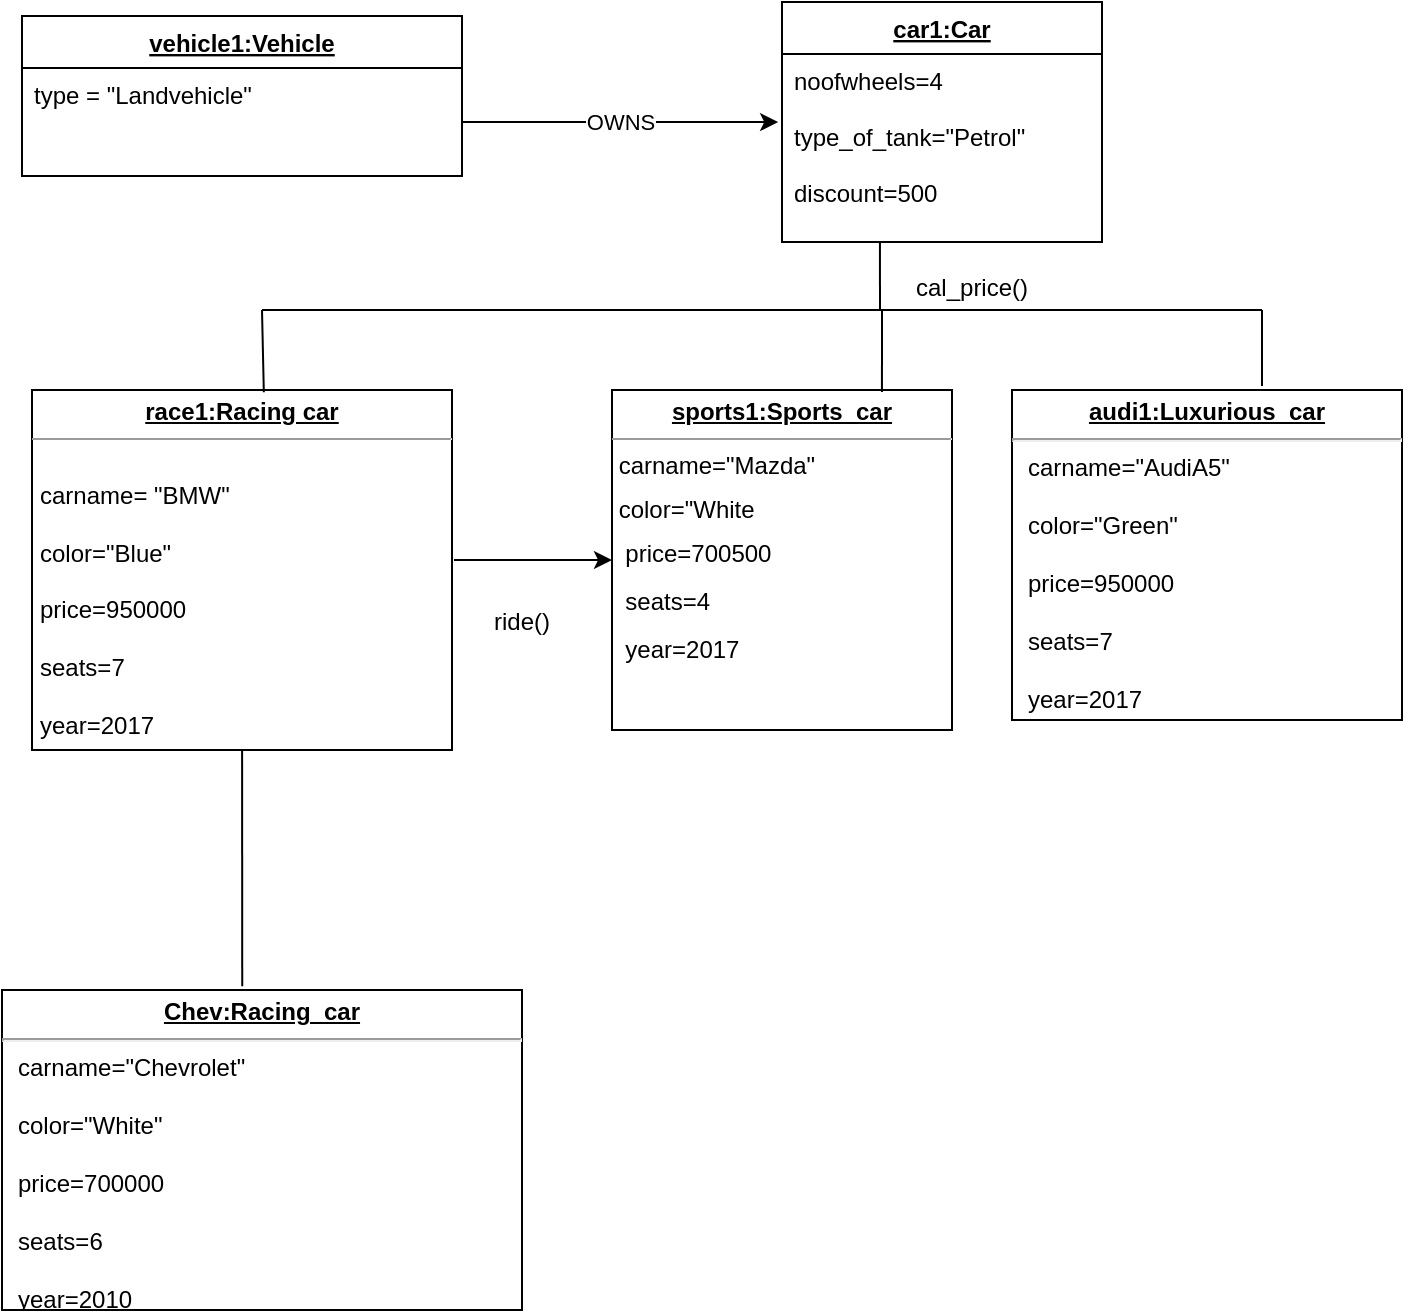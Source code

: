 <mxfile version="11.2.8" type="device" pages="1"><diagram id="rvOAH4AUywJDOWxvo30D" name="Page-1"><mxGraphModel dx="868" dy="433" grid="1" gridSize="10" guides="1" tooltips="1" connect="1" arrows="1" fold="1" page="1" pageScale="1" pageWidth="850" pageHeight="1100" math="0" shadow="0"><root><mxCell id="0"/><mxCell id="1" parent="0"/><mxCell id="qtaNhTA5YbpS6iivJZzl-2" value="vehicle1:Vehicle" style="swimlane;fontStyle=5;align=center;verticalAlign=top;childLayout=stackLayout;horizontal=1;startSize=26;horizontalStack=0;resizeParent=1;resizeParentMax=0;resizeLast=0;collapsible=1;marginBottom=0;" vertex="1" parent="1"><mxGeometry x="70" y="63" width="220" height="80" as="geometry"/></mxCell><mxCell id="qtaNhTA5YbpS6iivJZzl-3" value="type = &quot;Landvehicle&quot;" style="text;strokeColor=none;fillColor=none;align=left;verticalAlign=top;spacingLeft=4;spacingRight=4;overflow=hidden;rotatable=0;points=[[0,0.5],[1,0.5]];portConstraint=eastwest;" vertex="1" parent="qtaNhTA5YbpS6iivJZzl-2"><mxGeometry y="26" width="220" height="54" as="geometry"/></mxCell><mxCell id="qtaNhTA5YbpS6iivJZzl-6" value="car1:Car" style="swimlane;fontStyle=5;align=center;verticalAlign=top;childLayout=stackLayout;horizontal=1;startSize=26;horizontalStack=0;resizeParent=1;resizeParentMax=0;resizeLast=0;collapsible=1;marginBottom=0;" vertex="1" parent="1"><mxGeometry x="450" y="56" width="160" height="120" as="geometry"/></mxCell><mxCell id="qtaNhTA5YbpS6iivJZzl-7" value="noofwheels=4&#10;&#10;type_of_tank=&quot;Petrol&quot;&#10;&#10;discount=500&#10;" style="text;strokeColor=none;fillColor=none;align=left;verticalAlign=top;spacingLeft=4;spacingRight=4;overflow=hidden;rotatable=0;points=[[0,0.5],[1,0.5]];portConstraint=eastwest;" vertex="1" parent="qtaNhTA5YbpS6iivJZzl-6"><mxGeometry y="26" width="160" height="94" as="geometry"/></mxCell><mxCell id="qtaNhTA5YbpS6iivJZzl-10" value="&lt;p style=&quot;margin: 0px ; margin-top: 4px ; text-align: center&quot;&gt;&lt;b&gt;&lt;u&gt;race1:Racing car&lt;/u&gt;&lt;/b&gt;&lt;/p&gt;&lt;hr size=&quot;1&quot;&gt;&lt;p style=&quot;margin: 0px ; margin-left: 4px&quot;&gt;&lt;br&gt;&lt;/p&gt;&lt;p style=&quot;margin: 0px ; margin-left: 4px&quot;&gt;carname= &quot;BMW&quot;&lt;/p&gt;&lt;p style=&quot;margin: 0px ; margin-left: 4px&quot;&gt;&lt;br&gt;&lt;/p&gt;&lt;p style=&quot;margin: 0px ; margin-left: 4px&quot;&gt;color=&quot;Blue&quot;&lt;/p&gt;&lt;p style=&quot;margin: 0px ; margin-left: 4px&quot;&gt;&lt;br&gt;&lt;/p&gt;&lt;p style=&quot;margin: 0px ; margin-left: 4px&quot;&gt;price=950000&lt;/p&gt;&lt;p style=&quot;margin: 0px ; margin-left: 4px&quot;&gt;&lt;br&gt;&lt;/p&gt;&lt;p style=&quot;margin: 0px ; margin-left: 4px&quot;&gt;seats=7&lt;/p&gt;&lt;p style=&quot;margin: 0px ; margin-left: 4px&quot;&gt;&lt;br&gt;&lt;/p&gt;&lt;p style=&quot;margin: 0px ; margin-left: 4px&quot;&gt;year=2017&lt;/p&gt;&lt;p style=&quot;margin: 0px ; margin-left: 4px&quot;&gt;&lt;br&gt;&lt;/p&gt;" style="verticalAlign=top;align=left;overflow=fill;fontSize=12;fontFamily=Helvetica;html=1;" vertex="1" parent="1"><mxGeometry x="75" y="250" width="210" height="180" as="geometry"/></mxCell><mxCell id="qtaNhTA5YbpS6iivJZzl-11" value="&lt;p style=&quot;margin: 0px ; margin-top: 4px ; text-align: center&quot;&gt;&lt;b&gt;&lt;u&gt;sports1:Sports_car&lt;/u&gt;&lt;/b&gt;&lt;/p&gt;&lt;hr size=&quot;1&quot;&gt;&lt;div style=&quot;height: 2px&quot;&gt;&amp;nbsp;carname=&quot;Mazda&quot;&lt;/div&gt;&lt;div style=&quot;height: 2px&quot;&gt;&amp;nbsp;&lt;/div&gt;&lt;div style=&quot;height: 2px&quot;&gt;&amp;nbsp;&amp;nbsp;&lt;/div&gt;&lt;div style=&quot;height: 2px&quot;&gt;&lt;br&gt;&lt;/div&gt;&lt;div style=&quot;height: 2px&quot;&gt;&lt;br&gt;&lt;/div&gt;&lt;div style=&quot;height: 2px&quot;&gt;&lt;br&gt;&lt;/div&gt;&lt;div style=&quot;height: 2px&quot;&gt;&lt;br&gt;&lt;/div&gt;&lt;div style=&quot;height: 2px&quot;&gt;&lt;br&gt;&lt;/div&gt;&lt;div style=&quot;height: 2px&quot;&gt;&lt;br&gt;&lt;/div&gt;&lt;div style=&quot;height: 2px&quot;&gt;&lt;br&gt;&lt;/div&gt;&lt;div style=&quot;height: 2px&quot;&gt;&amp;nbsp;&lt;/div&gt;&lt;div style=&quot;height: 2px&quot;&gt;&amp;nbsp;color=&quot;White&lt;/div&gt;&lt;div style=&quot;height: 2px&quot;&gt;&lt;br&gt;&lt;/div&gt;&lt;div style=&quot;height: 2px&quot;&gt;&lt;br&gt;&lt;/div&gt;&lt;div style=&quot;height: 2px&quot;&gt;&lt;br&gt;&lt;/div&gt;&lt;div style=&quot;height: 2px&quot;&gt;&lt;br&gt;&lt;/div&gt;&lt;div style=&quot;height: 2px&quot;&gt;&lt;br&gt;&lt;/div&gt;&lt;div style=&quot;height: 2px&quot;&gt;&lt;br&gt;&lt;/div&gt;&lt;div style=&quot;height: 2px&quot;&gt;&lt;br&gt;&lt;/div&gt;&lt;div style=&quot;height: 2px&quot;&gt;&lt;br&gt;&lt;/div&gt;&lt;div style=&quot;height: 2px&quot;&gt;&lt;br&gt;&lt;/div&gt;&lt;div style=&quot;height: 2px&quot;&gt;&lt;br&gt;&lt;/div&gt;&lt;div style=&quot;height: 2px&quot;&gt;&amp;nbsp; price=700500&lt;/div&gt;&lt;div style=&quot;height: 2px&quot;&gt;&lt;br&gt;&lt;/div&gt;&lt;div style=&quot;height: 2px&quot;&gt;&lt;br&gt;&lt;/div&gt;&lt;div style=&quot;height: 2px&quot;&gt;&lt;br&gt;&lt;/div&gt;&lt;div style=&quot;height: 2px&quot;&gt;&lt;br&gt;&lt;/div&gt;&lt;div style=&quot;height: 2px&quot;&gt;&lt;br&gt;&lt;/div&gt;&lt;div style=&quot;height: 2px&quot;&gt;&lt;br&gt;&lt;/div&gt;&lt;div style=&quot;height: 2px&quot;&gt;&lt;br&gt;&lt;/div&gt;&lt;div style=&quot;height: 2px&quot;&gt;&lt;br&gt;&lt;/div&gt;&lt;div style=&quot;height: 2px&quot;&gt;&lt;br&gt;&lt;/div&gt;&lt;div style=&quot;height: 2px&quot;&gt;&lt;br&gt;&lt;/div&gt;&lt;div style=&quot;height: 2px&quot;&gt;&lt;br&gt;&lt;/div&gt;&lt;div style=&quot;height: 2px&quot;&gt;&amp;nbsp; seats=4&lt;/div&gt;&lt;div style=&quot;height: 2px&quot;&gt;&lt;br&gt;&lt;/div&gt;&lt;div style=&quot;height: 2px&quot;&gt;&lt;br&gt;&lt;/div&gt;&lt;div style=&quot;height: 2px&quot;&gt;&lt;br&gt;&lt;/div&gt;&lt;div style=&quot;height: 2px&quot;&gt;&lt;br&gt;&lt;/div&gt;&lt;div style=&quot;height: 2px&quot;&gt;&lt;br&gt;&lt;/div&gt;&lt;div style=&quot;height: 2px&quot;&gt;&lt;br&gt;&lt;/div&gt;&lt;div style=&quot;height: 2px&quot;&gt;&lt;br&gt;&lt;/div&gt;&lt;div style=&quot;height: 2px&quot;&gt;&lt;br&gt;&lt;/div&gt;&lt;div style=&quot;height: 2px&quot;&gt;&lt;br&gt;&lt;/div&gt;&lt;div style=&quot;height: 2px&quot;&gt;&lt;br&gt;&lt;/div&gt;&lt;div style=&quot;height: 2px&quot;&gt;&amp;nbsp; &amp;nbsp;&lt;/div&gt;&lt;div style=&quot;height: 2px&quot;&gt;&amp;nbsp; year=2017&lt;/div&gt;&lt;div style=&quot;height: 2px&quot;&gt;&lt;br&gt;&lt;/div&gt;&lt;div style=&quot;height: 2px&quot;&gt;&lt;br&gt;&lt;/div&gt;&lt;div style=&quot;height: 2px&quot;&gt;&lt;/div&gt;" style="verticalAlign=top;align=left;overflow=fill;fontSize=12;fontFamily=Helvetica;html=1;" vertex="1" parent="1"><mxGeometry x="365" y="250" width="170" height="170" as="geometry"/></mxCell><mxCell id="qtaNhTA5YbpS6iivJZzl-12" value="&lt;p style=&quot;margin: 0px ; margin-top: 4px ; text-align: center ; text-decoration: underline&quot;&gt;&lt;b&gt;audi1:Luxurious_car&lt;/b&gt;&lt;/p&gt;&lt;hr&gt;&lt;p style=&quot;margin: 0px ; margin-left: 8px&quot;&gt;carname=&quot;AudiA5&quot;&lt;/p&gt;&lt;p style=&quot;margin: 0px ; margin-left: 8px&quot;&gt;&lt;br&gt;&lt;/p&gt;&lt;p style=&quot;margin: 0px ; margin-left: 8px&quot;&gt;color=&quot;Green&quot;&lt;/p&gt;&lt;p style=&quot;margin: 0px ; margin-left: 8px&quot;&gt;&lt;br&gt;&lt;/p&gt;&lt;p style=&quot;margin: 0px ; margin-left: 8px&quot;&gt;price=950000&lt;/p&gt;&lt;p style=&quot;margin: 0px ; margin-left: 8px&quot;&gt;&lt;br&gt;&lt;/p&gt;&lt;p style=&quot;margin: 0px ; margin-left: 8px&quot;&gt;seats=7&lt;/p&gt;&lt;p style=&quot;margin: 0px ; margin-left: 8px&quot;&gt;&lt;br&gt;&lt;/p&gt;&lt;p style=&quot;margin: 0px ; margin-left: 8px&quot;&gt;year=2017&lt;/p&gt;" style="verticalAlign=top;align=left;overflow=fill;fontSize=12;fontFamily=Helvetica;html=1;" vertex="1" parent="1"><mxGeometry x="565" y="250" width="195" height="165" as="geometry"/></mxCell><mxCell id="qtaNhTA5YbpS6iivJZzl-13" value="&lt;p style=&quot;margin: 0px ; margin-top: 4px ; text-align: center ; text-decoration: underline&quot;&gt;&lt;b&gt;Chev:Racing_car&lt;/b&gt;&lt;/p&gt;&lt;hr&gt;&lt;p style=&quot;margin: 0px ; margin-left: 8px&quot;&gt;carname=&quot;Chevrolet&quot;&lt;/p&gt;&lt;p style=&quot;margin: 0px ; margin-left: 8px&quot;&gt;&lt;br&gt;&lt;/p&gt;&lt;p style=&quot;margin: 0px ; margin-left: 8px&quot;&gt;color=&quot;White&quot;&lt;/p&gt;&lt;p style=&quot;margin: 0px ; margin-left: 8px&quot;&gt;&lt;br&gt;&lt;/p&gt;&lt;p style=&quot;margin: 0px ; margin-left: 8px&quot;&gt;price=700000&lt;/p&gt;&lt;p style=&quot;margin: 0px ; margin-left: 8px&quot;&gt;&lt;br&gt;&lt;/p&gt;&lt;p style=&quot;margin: 0px ; margin-left: 8px&quot;&gt;seats=6&lt;/p&gt;&lt;p style=&quot;margin: 0px ; margin-left: 8px&quot;&gt;&lt;br&gt;&lt;/p&gt;&lt;p style=&quot;margin: 0px ; margin-left: 8px&quot;&gt;year=2010&lt;/p&gt;" style="verticalAlign=top;align=left;overflow=fill;fontSize=12;fontFamily=Helvetica;html=1;" vertex="1" parent="1"><mxGeometry x="60" y="550" width="260" height="160" as="geometry"/></mxCell><mxCell id="qtaNhTA5YbpS6iivJZzl-48" value="" style="endArrow=none;html=1;exitX=0.306;exitY=1;exitDx=0;exitDy=0;exitPerimeter=0;" edge="1" parent="1" source="qtaNhTA5YbpS6iivJZzl-7"><mxGeometry width="50" height="50" relative="1" as="geometry"><mxPoint x="540" y="190" as="sourcePoint"/><mxPoint x="499" y="210" as="targetPoint"/></mxGeometry></mxCell><mxCell id="qtaNhTA5YbpS6iivJZzl-50" value="" style="endArrow=none;html=1;" edge="1" parent="1"><mxGeometry width="50" height="50" relative="1" as="geometry"><mxPoint x="500" y="210" as="sourcePoint"/><mxPoint x="690" y="210" as="targetPoint"/></mxGeometry></mxCell><mxCell id="qtaNhTA5YbpS6iivJZzl-52" value="" style="endArrow=none;html=1;" edge="1" parent="1"><mxGeometry width="50" height="50" relative="1" as="geometry"><mxPoint x="690" y="210" as="sourcePoint"/><mxPoint x="690" y="248" as="targetPoint"/></mxGeometry></mxCell><mxCell id="qtaNhTA5YbpS6iivJZzl-54" value="" style="endArrow=none;html=1;entryX=0.794;entryY=0.006;entryDx=0;entryDy=0;entryPerimeter=0;" edge="1" parent="1" target="qtaNhTA5YbpS6iivJZzl-11"><mxGeometry width="50" height="50" relative="1" as="geometry"><mxPoint x="500" y="210" as="sourcePoint"/><mxPoint x="500" y="240" as="targetPoint"/></mxGeometry></mxCell><mxCell id="qtaNhTA5YbpS6iivJZzl-56" value="" style="endArrow=none;html=1;" edge="1" parent="1"><mxGeometry width="50" height="50" relative="1" as="geometry"><mxPoint x="500" y="210" as="sourcePoint"/><mxPoint x="190" y="210" as="targetPoint"/></mxGeometry></mxCell><mxCell id="qtaNhTA5YbpS6iivJZzl-58" value="" style="endArrow=none;html=1;entryX=0.552;entryY=0.006;entryDx=0;entryDy=0;entryPerimeter=0;" edge="1" parent="1" target="qtaNhTA5YbpS6iivJZzl-10"><mxGeometry width="50" height="50" relative="1" as="geometry"><mxPoint x="190" y="210" as="sourcePoint"/><mxPoint x="187" y="250" as="targetPoint"/></mxGeometry></mxCell><mxCell id="qtaNhTA5YbpS6iivJZzl-59" value="" style="endArrow=none;html=1;entryX=0.462;entryY=-0.012;entryDx=0;entryDy=0;entryPerimeter=0;" edge="1" parent="1" source="qtaNhTA5YbpS6iivJZzl-10" target="qtaNhTA5YbpS6iivJZzl-13"><mxGeometry width="50" height="50" relative="1" as="geometry"><mxPoint x="60" y="780" as="sourcePoint"/><mxPoint x="180" y="540" as="targetPoint"/></mxGeometry></mxCell><mxCell id="qtaNhTA5YbpS6iivJZzl-67" value="OWNS" style="edgeStyle=orthogonalEdgeStyle;rounded=0;orthogonalLoop=1;jettySize=auto;html=1;entryX=-0.012;entryY=0.362;entryDx=0;entryDy=0;entryPerimeter=0;" edge="1" parent="1" source="qtaNhTA5YbpS6iivJZzl-3" target="qtaNhTA5YbpS6iivJZzl-7"><mxGeometry relative="1" as="geometry"/></mxCell><mxCell id="qtaNhTA5YbpS6iivJZzl-69" value="" style="endArrow=classic;html=1;entryX=0;entryY=0.5;entryDx=0;entryDy=0;" edge="1" parent="1" target="qtaNhTA5YbpS6iivJZzl-11"><mxGeometry width="50" height="50" relative="1" as="geometry"><mxPoint x="286" y="335" as="sourcePoint"/><mxPoint x="110" y="730" as="targetPoint"/></mxGeometry></mxCell><mxCell id="qtaNhTA5YbpS6iivJZzl-71" value="cal_price()" style="text;html=1;resizable=0;points=[];autosize=1;align=left;verticalAlign=top;spacingTop=-4;" vertex="1" parent="1"><mxGeometry x="515" y="189" width="70" height="20" as="geometry"/></mxCell><mxCell id="qtaNhTA5YbpS6iivJZzl-73" value="ride()" style="text;html=1;resizable=0;points=[];autosize=1;align=left;verticalAlign=top;spacingTop=-4;" vertex="1" parent="1"><mxGeometry x="304" y="356" width="40" height="20" as="geometry"/></mxCell></root></mxGraphModel></diagram></mxfile>